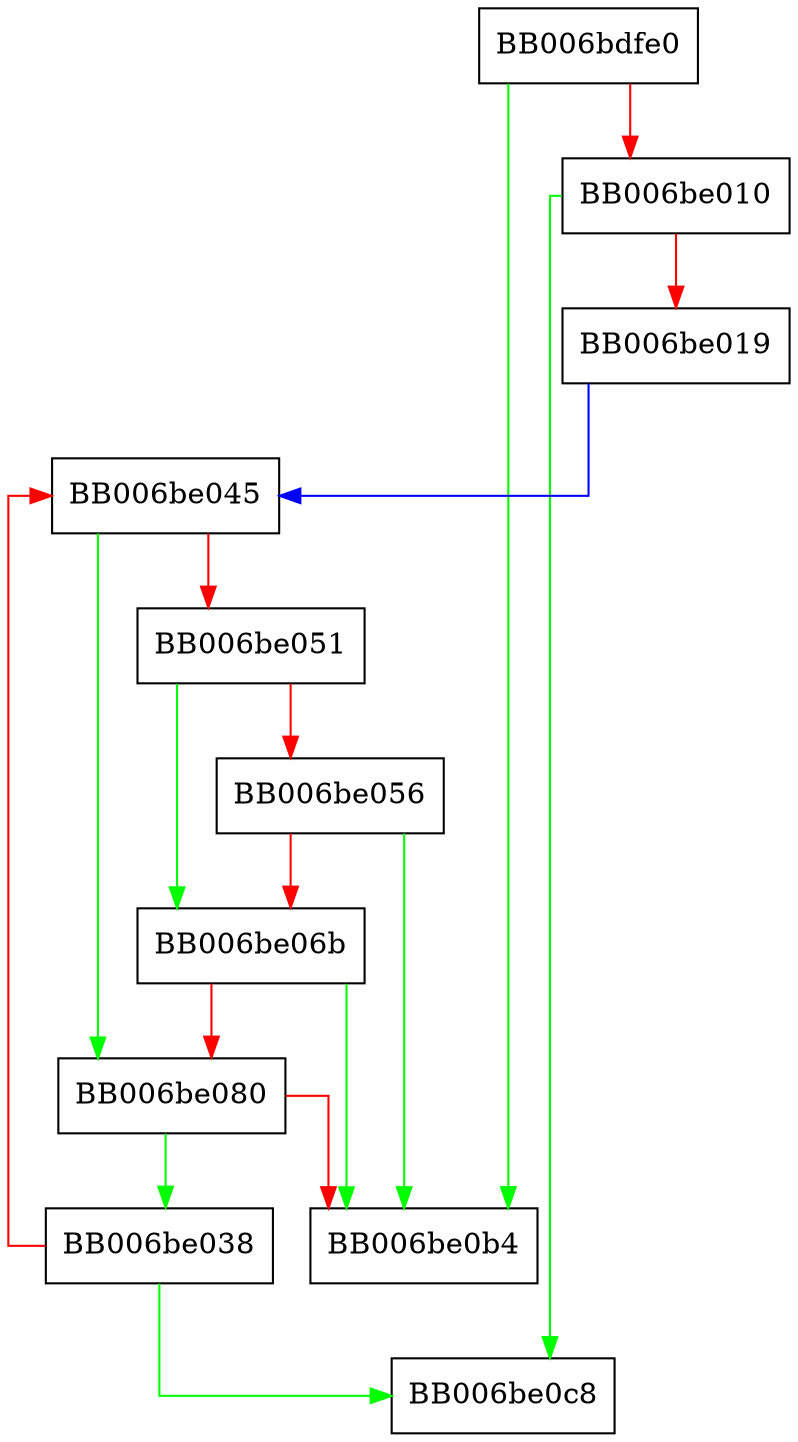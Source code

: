 digraph print_labeled_buf {
  node [shape="box"];
  graph [splines=ortho];
  BB006bdfe0 -> BB006be0b4 [color="green"];
  BB006bdfe0 -> BB006be010 [color="red"];
  BB006be010 -> BB006be0c8 [color="green"];
  BB006be010 -> BB006be019 [color="red"];
  BB006be019 -> BB006be045 [color="blue"];
  BB006be038 -> BB006be0c8 [color="green"];
  BB006be038 -> BB006be045 [color="red"];
  BB006be045 -> BB006be080 [color="green"];
  BB006be045 -> BB006be051 [color="red"];
  BB006be051 -> BB006be06b [color="green"];
  BB006be051 -> BB006be056 [color="red"];
  BB006be056 -> BB006be0b4 [color="green"];
  BB006be056 -> BB006be06b [color="red"];
  BB006be06b -> BB006be0b4 [color="green"];
  BB006be06b -> BB006be080 [color="red"];
  BB006be080 -> BB006be038 [color="green"];
  BB006be080 -> BB006be0b4 [color="red"];
}